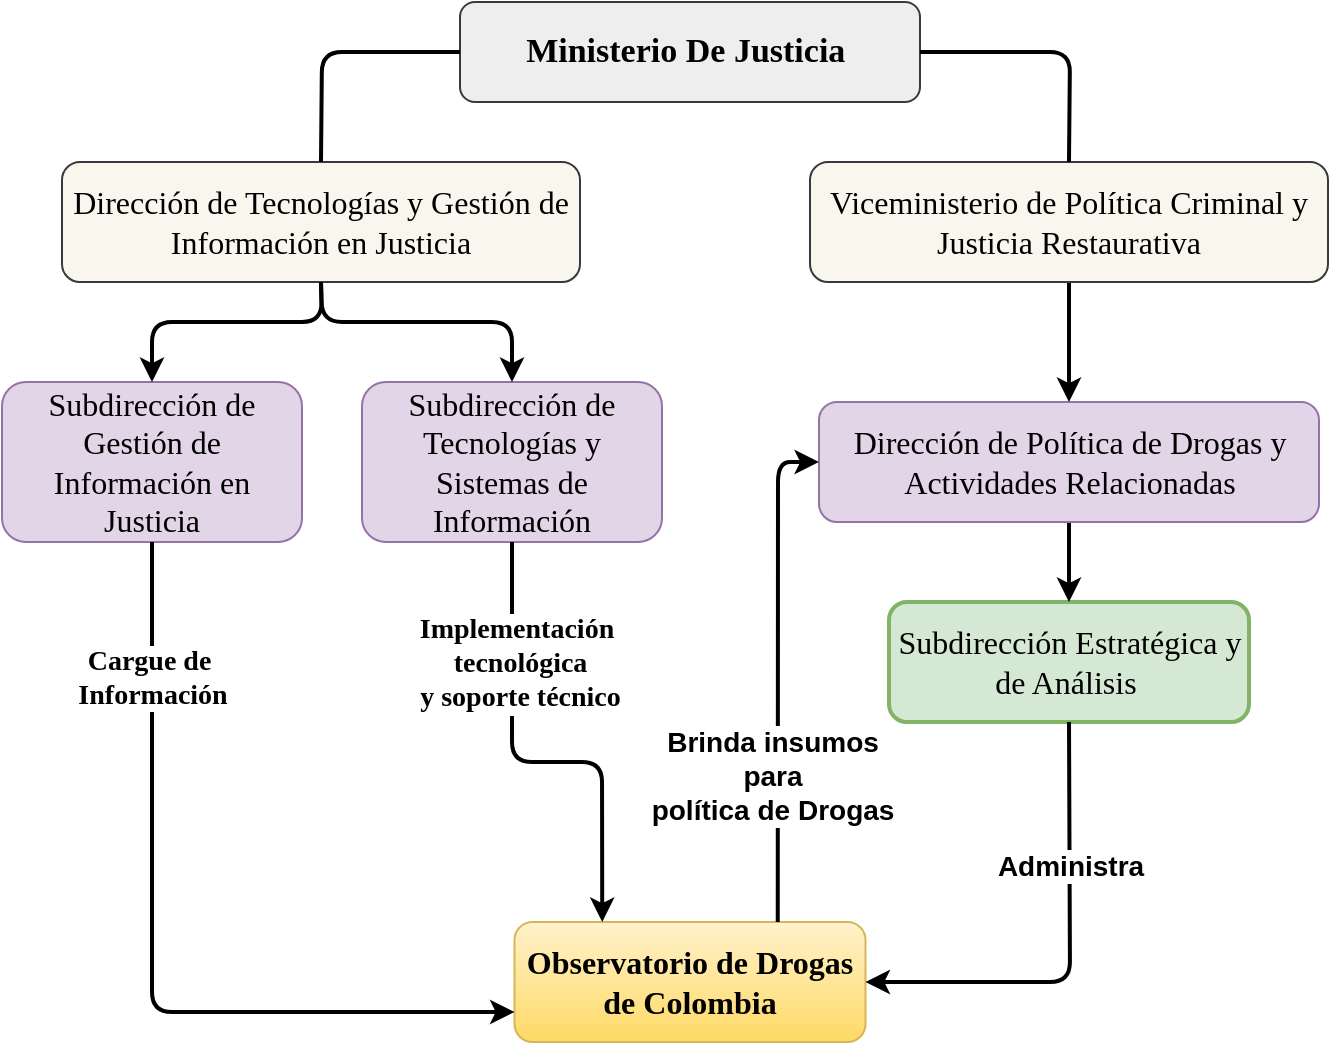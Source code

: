 <mxfile version="24.0.6" type="github">
  <diagram name="Página-1" id="ZsuTjdy9Z1Mwq0OL2TPk">
    <mxGraphModel dx="1257" dy="669" grid="1" gridSize="10" guides="1" tooltips="1" connect="1" arrows="1" fold="1" page="1" pageScale="1" pageWidth="827" pageHeight="1169" math="0" shadow="0">
      <root>
        <mxCell id="0" />
        <mxCell id="1" parent="0" />
        <mxCell id="oZJsHs_1wOTPwUHcgymS-2" value="&lt;font style=&quot;font-size: 17px;&quot; face=&quot;Verdana&quot;&gt;&lt;b&gt;Ministerio De Justicia&amp;nbsp;&lt;/b&gt;&lt;/font&gt;" style="rounded=1;whiteSpace=wrap;html=1;fillColor=#eeeeee;strokeColor=#36393d;" vertex="1" parent="1">
          <mxGeometry x="311" y="100" width="230" height="50" as="geometry" />
        </mxCell>
        <mxCell id="oZJsHs_1wOTPwUHcgymS-3" value="&lt;font style=&quot;font-size: 16px;&quot; face=&quot;Verdana&quot;&gt;Dirección de Tecnologías y Gestión de Información en Justicia&lt;/font&gt;" style="rounded=1;whiteSpace=wrap;html=1;fillColor=#f9f7ed;strokeColor=#36393d;" vertex="1" parent="1">
          <mxGeometry x="112" y="180" width="259" height="60" as="geometry" />
        </mxCell>
        <mxCell id="oZJsHs_1wOTPwUHcgymS-4" value="&lt;font style=&quot;font-size: 16px;&quot;&gt;Subdirección de Gestión de Información en Justicia&lt;/font&gt;" style="rounded=1;whiteSpace=wrap;html=1;fillColor=#e1d5e7;strokeColor=#9673a6;fontFamily=Verdana;" vertex="1" parent="1">
          <mxGeometry x="82" y="290" width="150" height="80" as="geometry" />
        </mxCell>
        <mxCell id="oZJsHs_1wOTPwUHcgymS-7" value="&lt;font style=&quot;font-size: 16px;&quot;&gt;Subdirección Estratégica y de Análisis&amp;nbsp;&lt;/font&gt;" style="rounded=1;whiteSpace=wrap;html=1;fillColor=#d5e8d4;strokeColor=#82b366;fontFamily=Verdana;strokeWidth=2;" vertex="1" parent="1">
          <mxGeometry x="525.5" y="400" width="180" height="60" as="geometry" />
        </mxCell>
        <mxCell id="oZJsHs_1wOTPwUHcgymS-8" value="" style="endArrow=none;html=1;rounded=1;entryX=0;entryY=0.5;entryDx=0;entryDy=0;exitX=0.5;exitY=0;exitDx=0;exitDy=0;strokeWidth=2;curved=0;" edge="1" parent="1" source="oZJsHs_1wOTPwUHcgymS-3" target="oZJsHs_1wOTPwUHcgymS-2">
          <mxGeometry width="50" height="50" relative="1" as="geometry">
            <mxPoint x="352" y="250" as="sourcePoint" />
            <mxPoint x="402" y="200" as="targetPoint" />
            <Array as="points">
              <mxPoint x="242" y="125" />
            </Array>
          </mxGeometry>
        </mxCell>
        <mxCell id="oZJsHs_1wOTPwUHcgymS-10" value="&lt;font style=&quot;font-size: 16px;&quot;&gt;&lt;b&gt;Observatorio de Drogas de Colombia&lt;/b&gt;&lt;/font&gt;" style="rounded=1;whiteSpace=wrap;html=1;fillColor=#fff2cc;strokeColor=#d6b656;fontFamily=Verdana;gradientColor=#ffd966;" vertex="1" parent="1">
          <mxGeometry x="338.25" y="560" width="175.5" height="60" as="geometry" />
        </mxCell>
        <mxCell id="oZJsHs_1wOTPwUHcgymS-30" value="" style="edgeStyle=orthogonalEdgeStyle;rounded=0;orthogonalLoop=1;jettySize=auto;html=1;strokeWidth=2;" edge="1" parent="1" source="oZJsHs_1wOTPwUHcgymS-15" target="oZJsHs_1wOTPwUHcgymS-7">
          <mxGeometry relative="1" as="geometry" />
        </mxCell>
        <mxCell id="oZJsHs_1wOTPwUHcgymS-15" value="&lt;font style=&quot;font-size: 16px;&quot;&gt;Dirección de Política de Drogas y Actividades Relacionadas&lt;/font&gt;" style="rounded=1;whiteSpace=wrap;html=1;fillColor=#e1d5e7;strokeColor=#9673a6;fontFamily=Verdana;" vertex="1" parent="1">
          <mxGeometry x="490.5" y="300" width="250" height="60" as="geometry" />
        </mxCell>
        <mxCell id="oZJsHs_1wOTPwUHcgymS-20" value="&lt;font style=&quot;font-size: 16px;&quot;&gt;Subdirección de Tecnologías y Sistemas de Información&lt;/font&gt;" style="rounded=1;whiteSpace=wrap;html=1;fillColor=#e1d5e7;strokeColor=#9673a6;fontFamily=Verdana;" vertex="1" parent="1">
          <mxGeometry x="262" y="290" width="150" height="80" as="geometry" />
        </mxCell>
        <mxCell id="oZJsHs_1wOTPwUHcgymS-21" value="" style="endArrow=classic;html=1;rounded=1;exitX=0.5;exitY=1;exitDx=0;exitDy=0;entryX=0.5;entryY=0;entryDx=0;entryDy=0;curved=0;strokeWidth=2;" edge="1" parent="1" source="oZJsHs_1wOTPwUHcgymS-3" target="oZJsHs_1wOTPwUHcgymS-20">
          <mxGeometry width="50" height="50" relative="1" as="geometry">
            <mxPoint x="542" y="400" as="sourcePoint" />
            <mxPoint x="592" y="350" as="targetPoint" />
            <Array as="points">
              <mxPoint x="242" y="260" />
              <mxPoint x="337" y="260" />
            </Array>
          </mxGeometry>
        </mxCell>
        <mxCell id="oZJsHs_1wOTPwUHcgymS-22" value="" style="endArrow=classic;html=1;rounded=1;exitX=0.5;exitY=1;exitDx=0;exitDy=0;entryX=0.5;entryY=0;entryDx=0;entryDy=0;strokeWidth=2;curved=0;" edge="1" parent="1" source="oZJsHs_1wOTPwUHcgymS-3" target="oZJsHs_1wOTPwUHcgymS-4">
          <mxGeometry width="50" height="50" relative="1" as="geometry">
            <mxPoint x="372" y="370" as="sourcePoint" />
            <mxPoint x="422" y="320" as="targetPoint" />
            <Array as="points">
              <mxPoint x="242" y="260" />
              <mxPoint x="157" y="260" />
            </Array>
          </mxGeometry>
        </mxCell>
        <mxCell id="oZJsHs_1wOTPwUHcgymS-23" value="" style="endArrow=classic;html=1;rounded=1;exitX=0.5;exitY=1;exitDx=0;exitDy=0;entryX=0.25;entryY=0;entryDx=0;entryDy=0;curved=0;strokeWidth=2;" edge="1" parent="1" source="oZJsHs_1wOTPwUHcgymS-20" target="oZJsHs_1wOTPwUHcgymS-10">
          <mxGeometry width="50" height="50" relative="1" as="geometry">
            <mxPoint x="322" y="490" as="sourcePoint" />
            <mxPoint x="372" y="440" as="targetPoint" />
            <Array as="points">
              <mxPoint x="337" y="480" />
              <mxPoint x="382" y="480" />
            </Array>
          </mxGeometry>
        </mxCell>
        <mxCell id="oZJsHs_1wOTPwUHcgymS-24" value="&lt;span style=&quot;font-family: Verdana; font-size: 14px; font-weight: 700;&quot;&gt;Implementación&lt;/span&gt;&lt;br style=&quot;font-family: Verdana; font-size: 14px; font-weight: 700;&quot;&gt;&lt;span style=&quot;font-family: Verdana; font-size: 14px; font-weight: 700;&quot;&gt;&amp;nbsp;tecnológica&lt;/span&gt;&lt;br style=&quot;font-family: Verdana; font-size: 14px; font-weight: 700;&quot;&gt;&lt;span style=&quot;font-family: Verdana; font-size: 14px; font-weight: 700;&quot;&gt;&amp;nbsp;y soporte técnico&lt;/span&gt;" style="edgeLabel;html=1;align=center;verticalAlign=middle;resizable=0;points=[];" vertex="1" connectable="0" parent="oZJsHs_1wOTPwUHcgymS-23">
          <mxGeometry x="-0.481" y="2" relative="1" as="geometry">
            <mxPoint as="offset" />
          </mxGeometry>
        </mxCell>
        <mxCell id="oZJsHs_1wOTPwUHcgymS-25" value="" style="endArrow=classic;html=1;rounded=1;exitX=0.5;exitY=1;exitDx=0;exitDy=0;entryX=0;entryY=0.75;entryDx=0;entryDy=0;curved=0;strokeWidth=2;" edge="1" parent="1" source="oZJsHs_1wOTPwUHcgymS-4" target="oZJsHs_1wOTPwUHcgymS-10">
          <mxGeometry width="50" height="50" relative="1" as="geometry">
            <mxPoint x="322" y="490" as="sourcePoint" />
            <mxPoint x="372" y="440" as="targetPoint" />
            <Array as="points">
              <mxPoint x="157" y="605" />
            </Array>
          </mxGeometry>
        </mxCell>
        <mxCell id="oZJsHs_1wOTPwUHcgymS-26" value="&lt;font face=&quot;Verdana&quot;&gt;&lt;span style=&quot;font-size: 14px;&quot;&gt;&lt;b&gt;Cargue de&amp;nbsp;&lt;br&gt;Información&lt;/b&gt;&lt;/span&gt;&lt;/font&gt;" style="edgeLabel;html=1;align=center;verticalAlign=middle;resizable=0;points=[];" vertex="1" connectable="0" parent="oZJsHs_1wOTPwUHcgymS-25">
          <mxGeometry x="-0.675" relative="1" as="geometry">
            <mxPoint as="offset" />
          </mxGeometry>
        </mxCell>
        <mxCell id="oZJsHs_1wOTPwUHcgymS-29" value="" style="edgeStyle=orthogonalEdgeStyle;rounded=0;orthogonalLoop=1;jettySize=auto;html=1;strokeWidth=2;" edge="1" parent="1" source="oZJsHs_1wOTPwUHcgymS-27" target="oZJsHs_1wOTPwUHcgymS-15">
          <mxGeometry relative="1" as="geometry" />
        </mxCell>
        <mxCell id="oZJsHs_1wOTPwUHcgymS-27" value="&lt;span style=&quot;font-family: Verdana; font-size: 16px;&quot;&gt;Viceministerio de Política Criminal y Justicia Restaurativa&lt;/span&gt;" style="rounded=1;whiteSpace=wrap;html=1;fillColor=#f9f7ed;strokeColor=#36393d;" vertex="1" parent="1">
          <mxGeometry x="486" y="180" width="259" height="60" as="geometry" />
        </mxCell>
        <mxCell id="oZJsHs_1wOTPwUHcgymS-28" value="" style="endArrow=none;html=1;rounded=1;entryX=1;entryY=0.5;entryDx=0;entryDy=0;exitX=0.5;exitY=0;exitDx=0;exitDy=0;strokeWidth=2;curved=0;" edge="1" parent="1" source="oZJsHs_1wOTPwUHcgymS-27" target="oZJsHs_1wOTPwUHcgymS-2">
          <mxGeometry width="50" height="50" relative="1" as="geometry">
            <mxPoint x="542" y="320" as="sourcePoint" />
            <mxPoint x="592" y="270" as="targetPoint" />
            <Array as="points">
              <mxPoint x="616" y="125" />
            </Array>
          </mxGeometry>
        </mxCell>
        <mxCell id="oZJsHs_1wOTPwUHcgymS-31" value="" style="endArrow=classic;html=1;rounded=1;entryX=1;entryY=0.5;entryDx=0;entryDy=0;exitX=0.5;exitY=1;exitDx=0;exitDy=0;curved=0;strokeWidth=2;" edge="1" parent="1" source="oZJsHs_1wOTPwUHcgymS-7" target="oZJsHs_1wOTPwUHcgymS-10">
          <mxGeometry width="50" height="50" relative="1" as="geometry">
            <mxPoint x="452" y="510" as="sourcePoint" />
            <mxPoint x="502" y="460" as="targetPoint" />
            <Array as="points">
              <mxPoint x="616" y="590" />
            </Array>
          </mxGeometry>
        </mxCell>
        <mxCell id="oZJsHs_1wOTPwUHcgymS-32" value="&lt;font style=&quot;font-size: 14px;&quot;&gt;&lt;b&gt;Administra&lt;/b&gt;&lt;/font&gt;" style="edgeLabel;html=1;align=center;verticalAlign=middle;resizable=0;points=[];" vertex="1" connectable="0" parent="oZJsHs_1wOTPwUHcgymS-31">
          <mxGeometry x="-0.383" relative="1" as="geometry">
            <mxPoint as="offset" />
          </mxGeometry>
        </mxCell>
        <mxCell id="oZJsHs_1wOTPwUHcgymS-33" value="" style="endArrow=classic;html=1;rounded=1;entryX=0;entryY=0.5;entryDx=0;entryDy=0;curved=0;strokeWidth=2;exitX=0.75;exitY=0;exitDx=0;exitDy=0;" edge="1" parent="1" source="oZJsHs_1wOTPwUHcgymS-10" target="oZJsHs_1wOTPwUHcgymS-15">
          <mxGeometry width="50" height="50" relative="1" as="geometry">
            <mxPoint x="492" y="470" as="sourcePoint" />
            <mxPoint x="542" y="420" as="targetPoint" />
            <Array as="points">
              <mxPoint x="470" y="330" />
            </Array>
          </mxGeometry>
        </mxCell>
        <mxCell id="oZJsHs_1wOTPwUHcgymS-34" value="&lt;font style=&quot;font-size: 14px;&quot;&gt;&lt;b&gt;Brinda insumos&lt;br&gt;para &lt;br&gt;política de Drogas&lt;/b&gt;&lt;/font&gt;" style="edgeLabel;html=1;align=center;verticalAlign=middle;resizable=0;points=[];" vertex="1" connectable="0" parent="oZJsHs_1wOTPwUHcgymS-33">
          <mxGeometry x="-0.414" y="3" relative="1" as="geometry">
            <mxPoint as="offset" />
          </mxGeometry>
        </mxCell>
      </root>
    </mxGraphModel>
  </diagram>
</mxfile>
